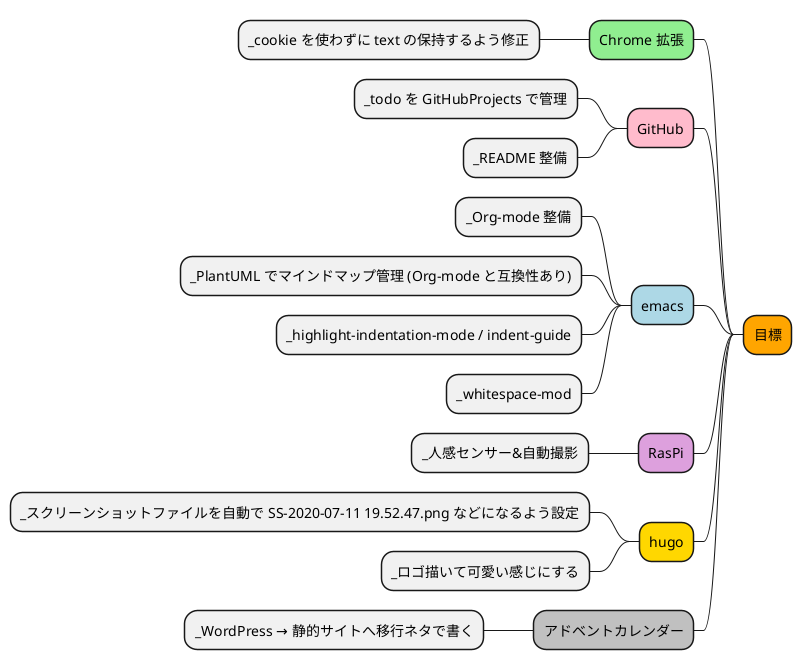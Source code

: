 @startmindmap
+[#Orange] 目標
--[#lightgreen] Chrome 拡張
--- _cookie を使わずに text の保持するよう修正
--[#FFBBCC] GitHub
--- _todo を GitHubProjects で管理
--- _README 整備
--[#lightblue] emacs
--- _Org-mode 整備
--- _PlantUML でマインドマップ管理 (Org-mode と互換性あり)
--- _highlight-indentation-mode / indent-guide
--- _whitespace-mod
--[#plum] RasPi
--- _人感センサー&自動撮影
--[#gold] hugo
--- _スクリーンショットファイルを自動で SS-2020-07-11 19.52.47.png などになるよう設定
--- _ロゴ描いて可愛い感じにする
--[#silver] アドベントカレンダー
--- _WordPress → 静的サイトへ移行ネタで書く
@endmindmap
